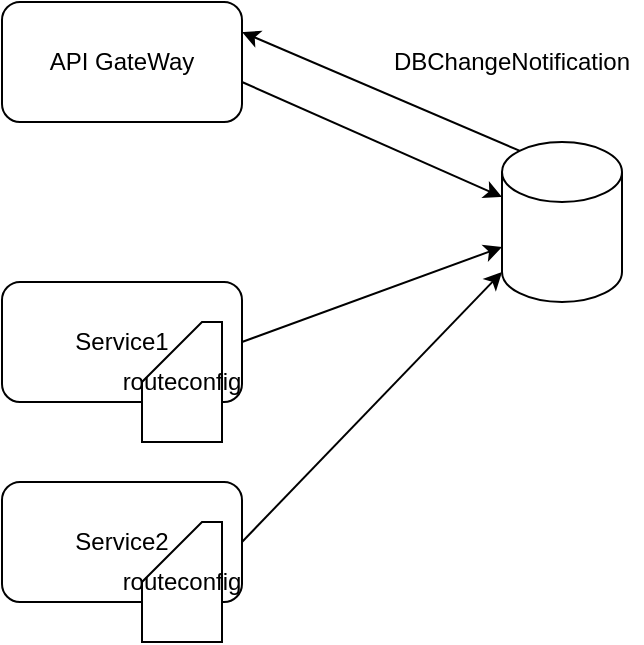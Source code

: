 <mxfile version="15.7.3" type="github">
  <diagram id="s8QHwOiczxXdtoyHTXb_" name="Page-1">
    <mxGraphModel dx="782" dy="468" grid="1" gridSize="10" guides="1" tooltips="1" connect="1" arrows="1" fold="1" page="1" pageScale="1" pageWidth="850" pageHeight="1100" math="0" shadow="0">
      <root>
        <mxCell id="0" />
        <mxCell id="1" parent="0" />
        <mxCell id="ah3FceEl2E3HXuILpOoP-1" value="API GateWay" style="rounded=1;whiteSpace=wrap;html=1;" vertex="1" parent="1">
          <mxGeometry x="60" y="150" width="120" height="60" as="geometry" />
        </mxCell>
        <mxCell id="ah3FceEl2E3HXuILpOoP-2" value="Service1" style="rounded=1;whiteSpace=wrap;html=1;" vertex="1" parent="1">
          <mxGeometry x="60" y="290" width="120" height="60" as="geometry" />
        </mxCell>
        <mxCell id="ah3FceEl2E3HXuILpOoP-3" value="" style="shape=cylinder3;whiteSpace=wrap;html=1;boundedLbl=1;backgroundOutline=1;size=15;" vertex="1" parent="1">
          <mxGeometry x="310" y="220" width="60" height="80" as="geometry" />
        </mxCell>
        <mxCell id="ah3FceEl2E3HXuILpOoP-4" value="Service2" style="rounded=1;whiteSpace=wrap;html=1;" vertex="1" parent="1">
          <mxGeometry x="60" y="390" width="120" height="60" as="geometry" />
        </mxCell>
        <mxCell id="ah3FceEl2E3HXuILpOoP-9" value="" style="endArrow=classic;html=1;rounded=0;entryX=0;entryY=0;entryDx=0;entryDy=27.5;entryPerimeter=0;" edge="1" parent="1" target="ah3FceEl2E3HXuILpOoP-3">
          <mxGeometry width="50" height="50" relative="1" as="geometry">
            <mxPoint x="180" y="190" as="sourcePoint" />
            <mxPoint x="210" y="290" as="targetPoint" />
          </mxGeometry>
        </mxCell>
        <mxCell id="ah3FceEl2E3HXuILpOoP-10" value="" style="endArrow=classic;html=1;rounded=0;entryX=0;entryY=0;entryDx=0;entryDy=52.5;entryPerimeter=0;" edge="1" parent="1" target="ah3FceEl2E3HXuILpOoP-3">
          <mxGeometry width="50" height="50" relative="1" as="geometry">
            <mxPoint x="180" y="320" as="sourcePoint" />
            <mxPoint x="210" y="290" as="targetPoint" />
          </mxGeometry>
        </mxCell>
        <mxCell id="ah3FceEl2E3HXuILpOoP-11" value="" style="endArrow=classic;html=1;rounded=0;exitX=1;exitY=0.5;exitDx=0;exitDy=0;entryX=0;entryY=1;entryDx=0;entryDy=-15;entryPerimeter=0;" edge="1" parent="1" source="ah3FceEl2E3HXuILpOoP-4" target="ah3FceEl2E3HXuILpOoP-3">
          <mxGeometry width="50" height="50" relative="1" as="geometry">
            <mxPoint x="160" y="340" as="sourcePoint" />
            <mxPoint x="210" y="290" as="targetPoint" />
          </mxGeometry>
        </mxCell>
        <mxCell id="ah3FceEl2E3HXuILpOoP-12" value="routeconfig" style="shape=card;whiteSpace=wrap;html=1;" vertex="1" parent="1">
          <mxGeometry x="130" y="310" width="40" height="60" as="geometry" />
        </mxCell>
        <mxCell id="ah3FceEl2E3HXuILpOoP-13" value="routeconfig" style="shape=card;whiteSpace=wrap;html=1;" vertex="1" parent="1">
          <mxGeometry x="130" y="410" width="40" height="60" as="geometry" />
        </mxCell>
        <mxCell id="ah3FceEl2E3HXuILpOoP-24" value="" style="endArrow=classic;html=1;rounded=0;exitX=0.145;exitY=0;exitDx=0;exitDy=4.35;exitPerimeter=0;entryX=1;entryY=0.25;entryDx=0;entryDy=0;" edge="1" parent="1" source="ah3FceEl2E3HXuILpOoP-3" target="ah3FceEl2E3HXuILpOoP-1">
          <mxGeometry width="50" height="50" relative="1" as="geometry">
            <mxPoint x="390" y="290" as="sourcePoint" />
            <mxPoint x="440" y="240" as="targetPoint" />
          </mxGeometry>
        </mxCell>
        <mxCell id="ah3FceEl2E3HXuILpOoP-26" value="DBChangeNotification" style="text;html=1;strokeColor=none;fillColor=none;align=center;verticalAlign=middle;whiteSpace=wrap;rounded=0;" vertex="1" parent="1">
          <mxGeometry x="250" y="165" width="130" height="30" as="geometry" />
        </mxCell>
      </root>
    </mxGraphModel>
  </diagram>
</mxfile>
